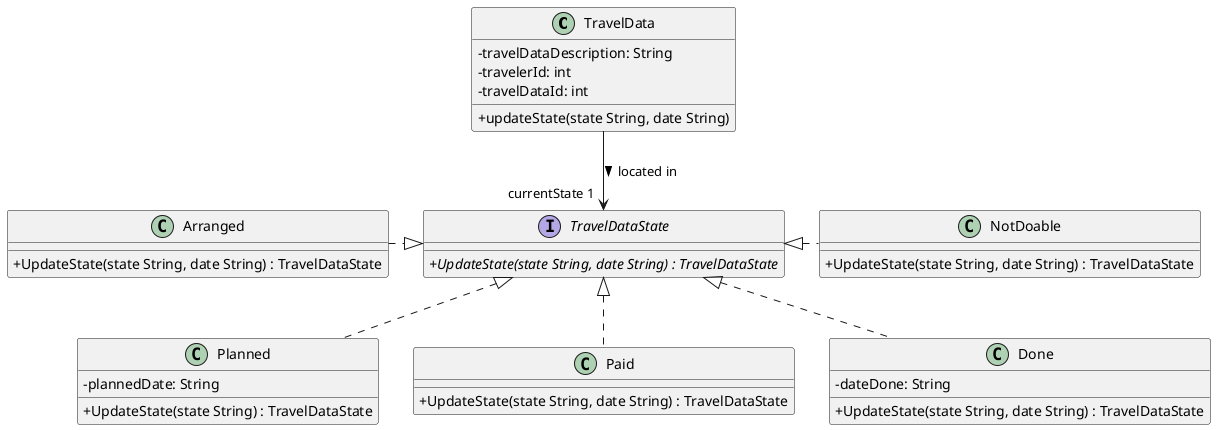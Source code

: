 @startuml
skinparam classAttributeIconSize 0

class TravelData {
    - travelDataDescription: String
    - travelerId: int
    - travelDataId: int
    + updateState(state String, date String)
}

interface TravelDataState {
    +{abstract}UpdateState(state String, date String) : TravelDataState
}

class Planned {
    - plannedDate: String
    +UpdateState(state String) : TravelDataState
}

class Arranged {
    +UpdateState(state String, date String) : TravelDataState
}

class Paid {
    +UpdateState(state String, date String) : TravelDataState
}

class NotDoable {
    +UpdateState(state String, date String) : TravelDataState
}

class Done {
    - dateDone: String
    +UpdateState(state String, date String) : TravelDataState
}

TravelData --> "currentState 1" TravelDataState: located in >
Arranged .|> TravelDataState
Paid .u.|> TravelDataState
Planned .u.|> TravelDataState
Done .u.|> TravelDataState
NotDoable .l.|> TravelDataState

@enduml